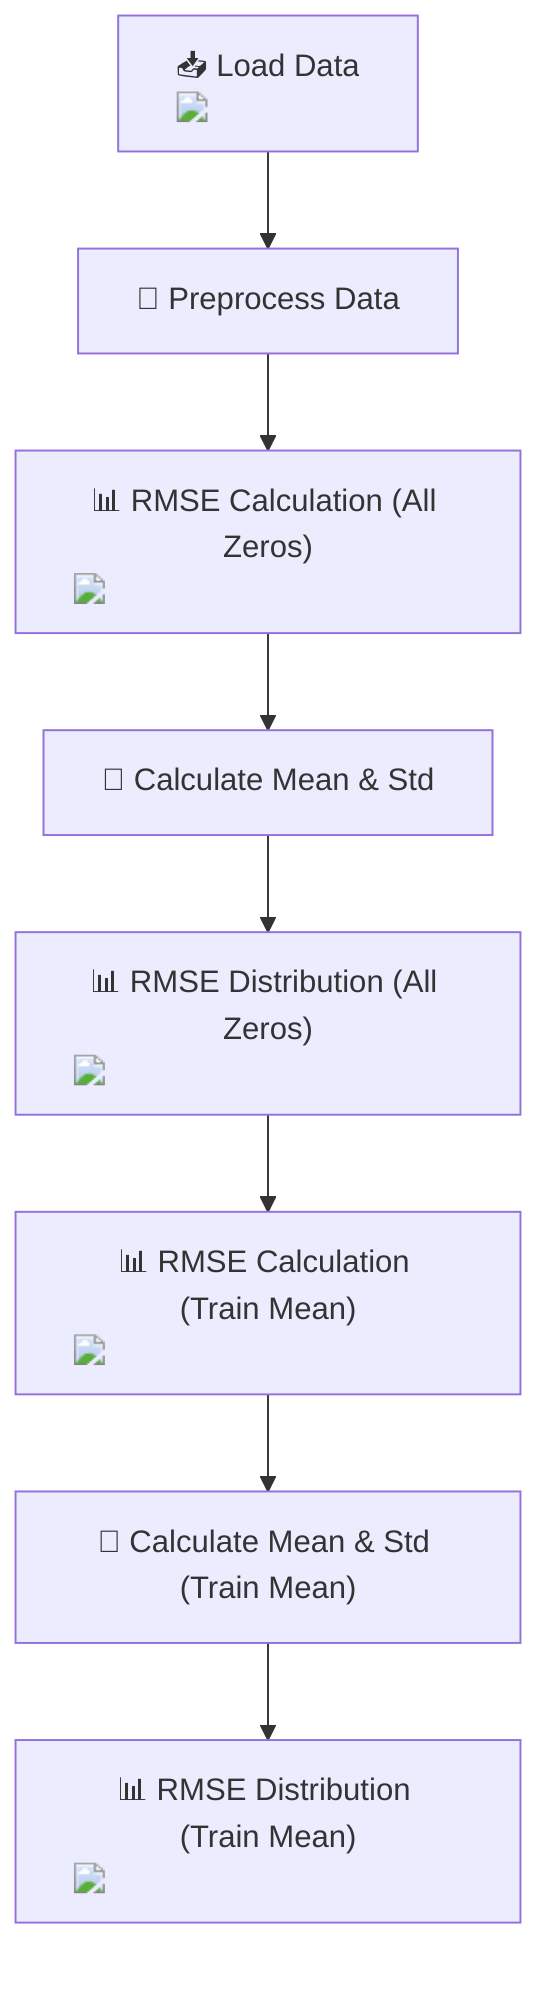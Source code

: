 flowchart TD
    A["📥 Load Data<br/><img src='file.svg' />"] --> B["🧹 Preprocess Data"]
    B --> C["📊 RMSE Calculation (All Zeros)<br/><img src='hist_template.svg' />"]
    C --> D["📍 Calculate Mean & Std<br/>"]
    D --> E["📊 RMSE Distribution (All Zeros)<br/><img src='hist_template.svg' />"]
    E --> F["📊 RMSE Calculation (Train Mean)<br/><img src='hist_template.svg' />"]
    F --> G["📍 Calculate Mean & Std (Train Mean)<br/>"]
    G --> H["📊 RMSE Distribution (Train Mean)<br/><img src='hist_template.svg' />"]